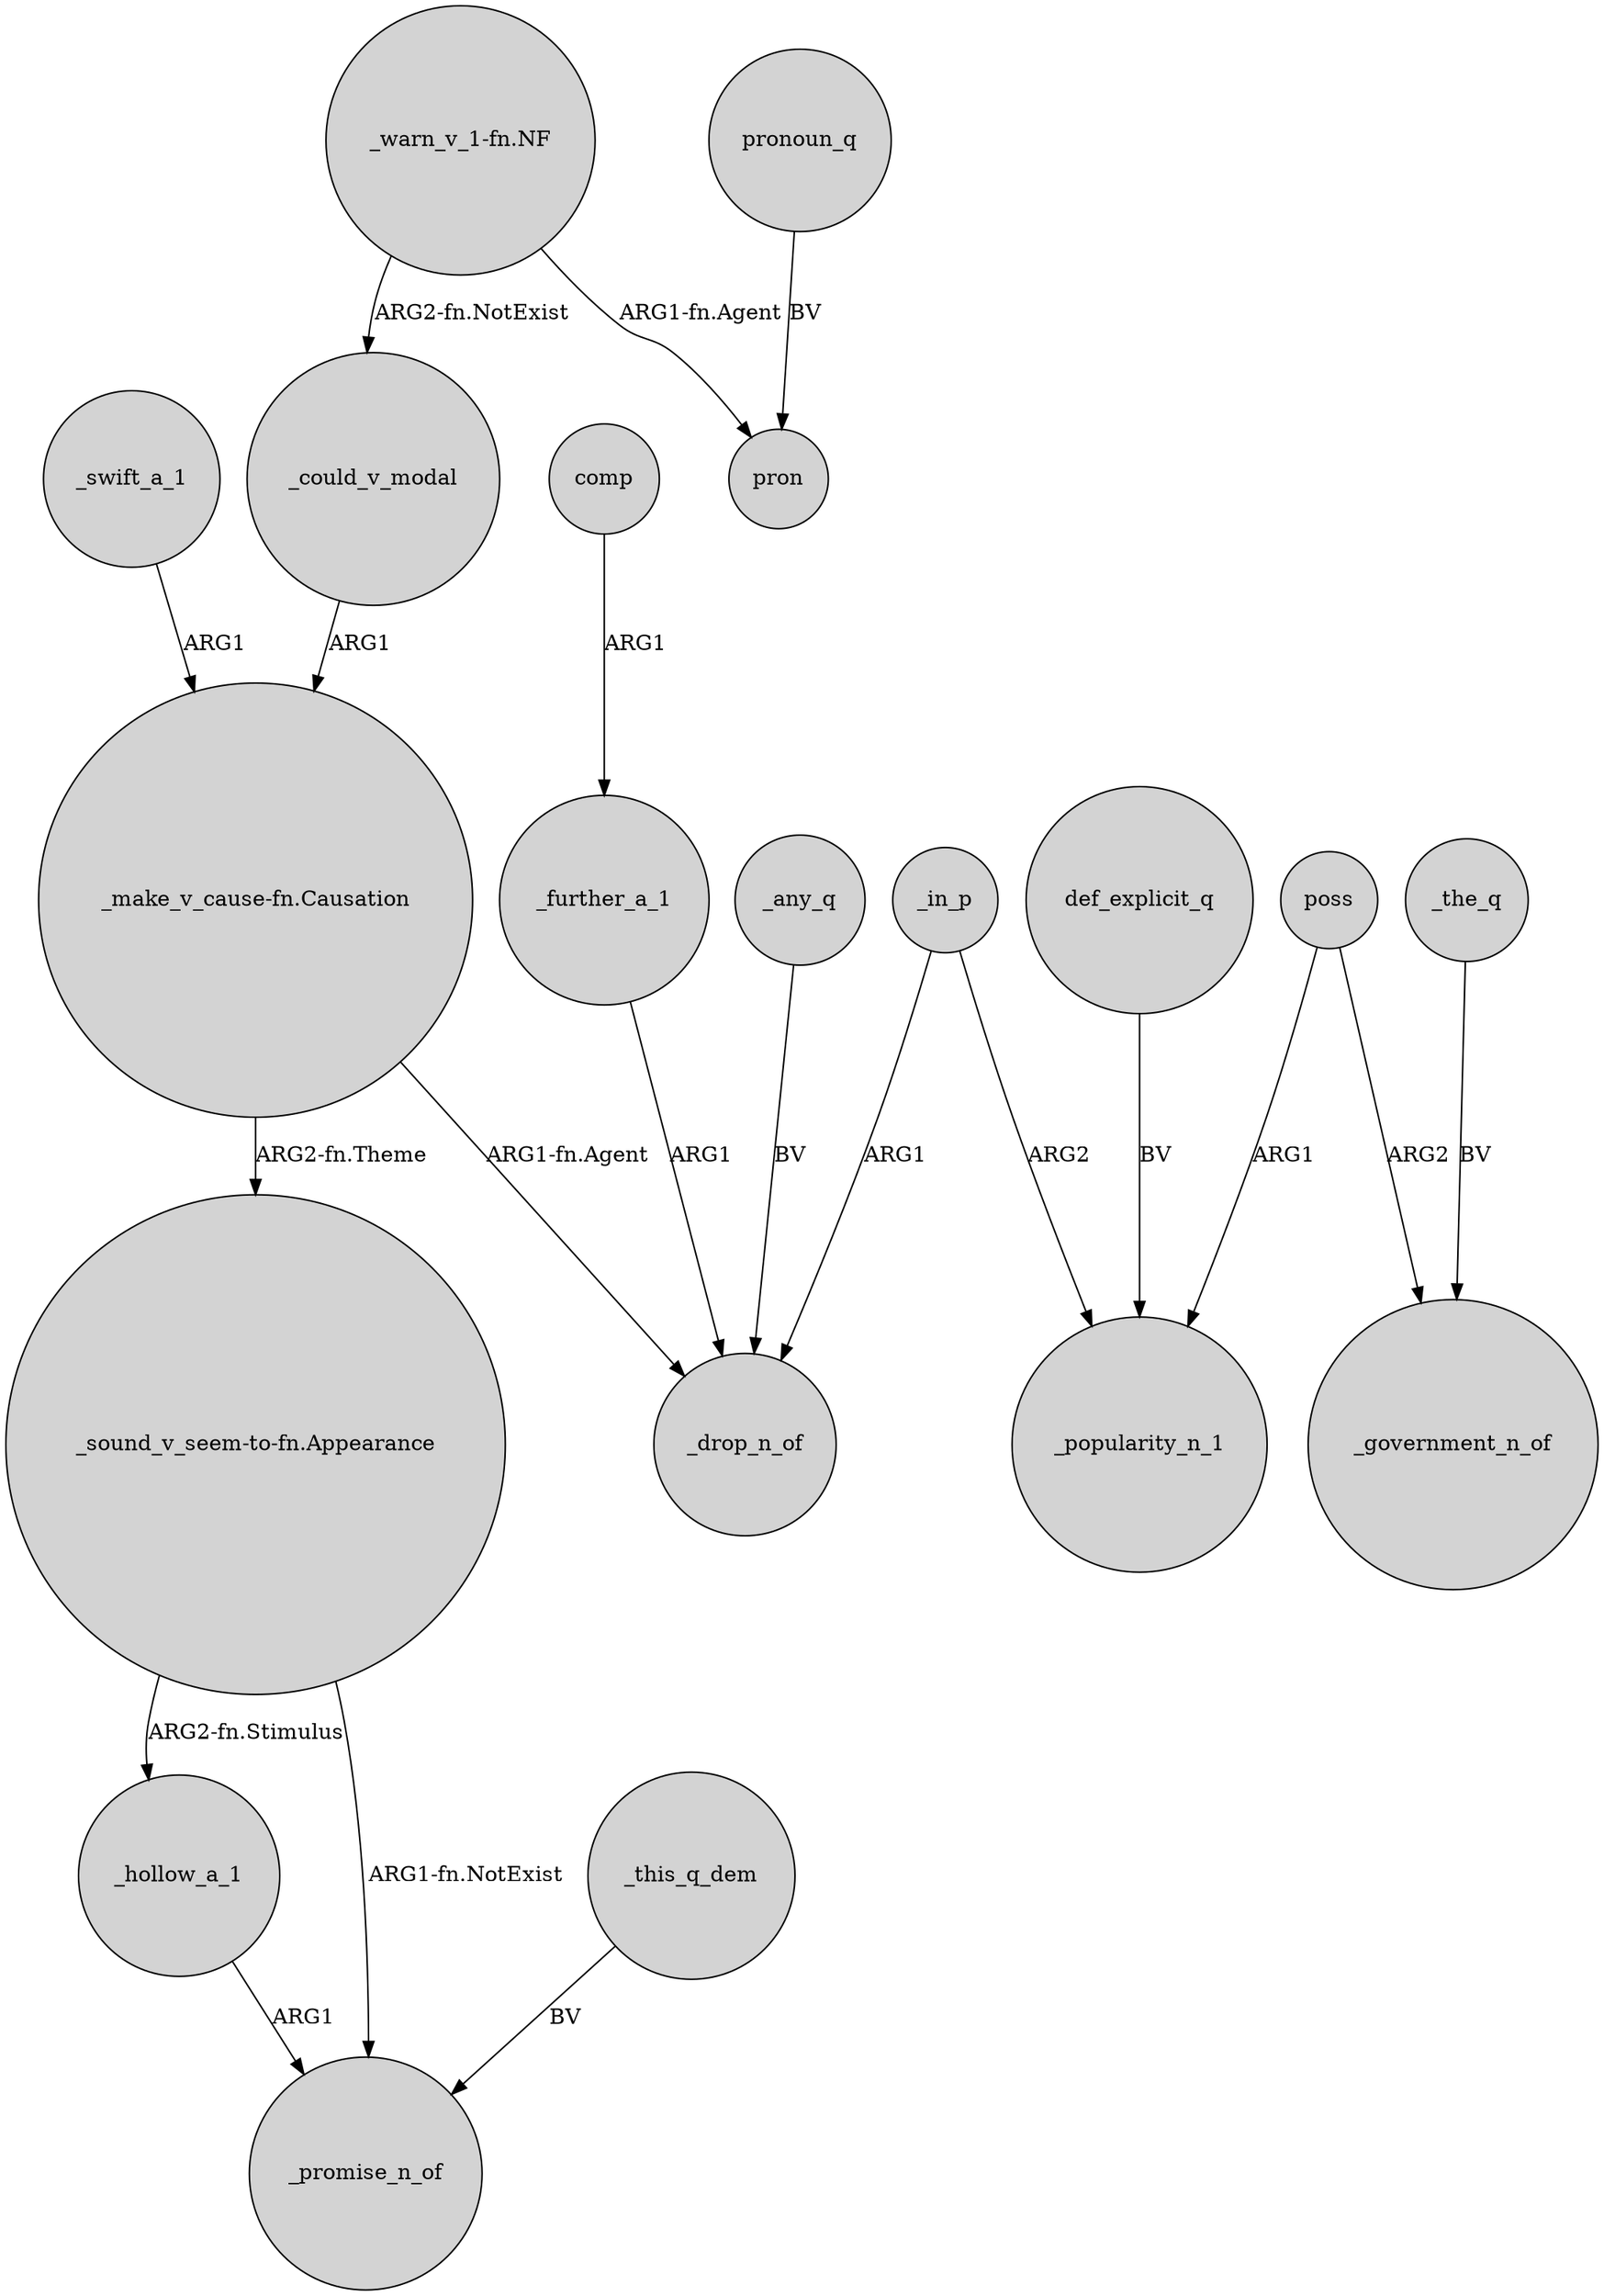 digraph {
	node [shape=circle style=filled]
	_hollow_a_1 -> _promise_n_of [label=ARG1]
	_could_v_modal -> "_make_v_cause-fn.Causation" [label=ARG1]
	"_warn_v_1-fn.NF" -> pron [label="ARG1-fn.Agent"]
	"_sound_v_seem-to-fn.Appearance" -> _hollow_a_1 [label="ARG2-fn.Stimulus"]
	_in_p -> _drop_n_of [label=ARG1]
	poss -> _popularity_n_1 [label=ARG1]
	_in_p -> _popularity_n_1 [label=ARG2]
	"_make_v_cause-fn.Causation" -> _drop_n_of [label="ARG1-fn.Agent"]
	"_warn_v_1-fn.NF" -> _could_v_modal [label="ARG2-fn.NotExist"]
	pronoun_q -> pron [label=BV]
	def_explicit_q -> _popularity_n_1 [label=BV]
	"_make_v_cause-fn.Causation" -> "_sound_v_seem-to-fn.Appearance" [label="ARG2-fn.Theme"]
	comp -> _further_a_1 [label=ARG1]
	_further_a_1 -> _drop_n_of [label=ARG1]
	_swift_a_1 -> "_make_v_cause-fn.Causation" [label=ARG1]
	_the_q -> _government_n_of [label=BV]
	_this_q_dem -> _promise_n_of [label=BV]
	"_sound_v_seem-to-fn.Appearance" -> _promise_n_of [label="ARG1-fn.NotExist"]
	_any_q -> _drop_n_of [label=BV]
	poss -> _government_n_of [label=ARG2]
}
